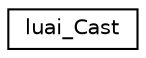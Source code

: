 digraph "Graphical Class Hierarchy"
{
  edge [fontname="Helvetica",fontsize="10",labelfontname="Helvetica",labelfontsize="10"];
  node [fontname="Helvetica",fontsize="10",shape=record];
  rankdir="LR";
  Node1 [label="luai_Cast",height=0.2,width=0.4,color="black", fillcolor="white", style="filled",URL="$unionluai___cast.html"];
}
